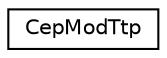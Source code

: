 digraph "Graphical Class Hierarchy"
{
 // LATEX_PDF_SIZE
  edge [fontname="Helvetica",fontsize="10",labelfontname="Helvetica",labelfontsize="10"];
  node [fontname="Helvetica",fontsize="10",shape=record];
  rankdir="LR";
  Node0 [label="CepModTtp",height=0.2,width=0.4,color="black", fillcolor="white", style="filled",URL="$class_cep_mod_ttp.html",tooltip="This module defines data structures for ten Tusscher-Panfilov epicardial cellular activation model fo..."];
}
